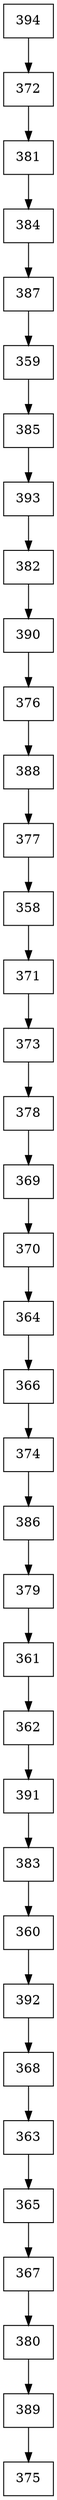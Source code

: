 digraph G {
  node [shape=record];
  node0 [label="{394}"];
  node0 -> node1;
  node1 [label="{372}"];
  node1 -> node2;
  node2 [label="{381}"];
  node2 -> node3;
  node3 [label="{384}"];
  node3 -> node4;
  node4 [label="{387}"];
  node4 -> node5;
  node5 [label="{359}"];
  node5 -> node6;
  node6 [label="{385}"];
  node6 -> node7;
  node7 [label="{393}"];
  node7 -> node8;
  node8 [label="{382}"];
  node8 -> node9;
  node9 [label="{390}"];
  node9 -> node10;
  node10 [label="{376}"];
  node10 -> node11;
  node11 [label="{388}"];
  node11 -> node12;
  node12 [label="{377}"];
  node12 -> node13;
  node13 [label="{358}"];
  node13 -> node14;
  node14 [label="{371}"];
  node14 -> node15;
  node15 [label="{373}"];
  node15 -> node16;
  node16 [label="{378}"];
  node16 -> node17;
  node17 [label="{369}"];
  node17 -> node18;
  node18 [label="{370}"];
  node18 -> node19;
  node19 [label="{364}"];
  node19 -> node20;
  node20 [label="{366}"];
  node20 -> node21;
  node21 [label="{374}"];
  node21 -> node22;
  node22 [label="{386}"];
  node22 -> node23;
  node23 [label="{379}"];
  node23 -> node24;
  node24 [label="{361}"];
  node24 -> node25;
  node25 [label="{362}"];
  node25 -> node26;
  node26 [label="{391}"];
  node26 -> node27;
  node27 [label="{383}"];
  node27 -> node28;
  node28 [label="{360}"];
  node28 -> node29;
  node29 [label="{392}"];
  node29 -> node30;
  node30 [label="{368}"];
  node30 -> node31;
  node31 [label="{363}"];
  node31 -> node32;
  node32 [label="{365}"];
  node32 -> node33;
  node33 [label="{367}"];
  node33 -> node34;
  node34 [label="{380}"];
  node34 -> node35;
  node35 [label="{389}"];
  node35 -> node36;
  node36 [label="{375}"];
}
